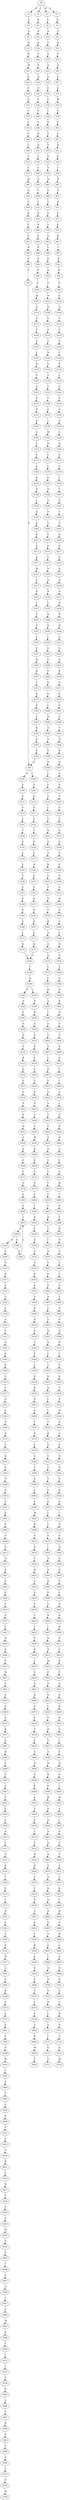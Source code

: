 strict digraph  {
	S0 -> S1 [ label = K ];
	S0 -> S2 [ label = N ];
	S0 -> S3 [ label = P ];
	S0 -> S4 [ label = V ];
	S1 -> S5 [ label = L ];
	S2 -> S6 [ label = F ];
	S3 -> S7 [ label = Q ];
	S4 -> S8 [ label = K ];
	S5 -> S9 [ label = G ];
	S6 -> S10 [ label = A ];
	S7 -> S11 [ label = A ];
	S8 -> S12 [ label = K ];
	S9 -> S13 [ label = R ];
	S10 -> S14 [ label = G ];
	S11 -> S15 [ label = Q ];
	S12 -> S16 [ label = A ];
	S13 -> S17 [ label = R ];
	S14 -> S18 [ label = S ];
	S15 -> S19 [ label = P ];
	S16 -> S20 [ label = Y ];
	S17 -> S21 [ label = W ];
	S18 -> S22 [ label = A ];
	S19 -> S23 [ label = Q ];
	S20 -> S24 [ label = S ];
	S21 -> S25 [ label = D ];
	S22 -> S26 [ label = V ];
	S23 -> S27 [ label = S ];
	S24 -> S28 [ label = Q ];
	S25 -> S29 [ label = P ];
	S26 -> S30 [ label = F ];
	S27 -> S31 [ label = E ];
	S28 -> S32 [ label = G ];
	S29 -> S33 [ label = D ];
	S30 -> S34 [ label = L ];
	S31 -> S35 [ label = M ];
	S32 -> S36 [ label = V ];
	S33 -> S37 [ label = T ];
	S34 -> S38 [ label = I ];
	S35 -> S39 [ label = T ];
	S36 -> S40 [ label = V ];
	S37 -> S41 [ label = L ];
	S38 -> S42 [ label = N ];
	S39 -> S43 [ label = F ];
	S40 -> S44 [ label = Y ];
	S41 -> S45 [ label = V ];
	S42 -> S46 [ label = T ];
	S43 -> S47 [ label = L ];
	S44 -> S48 [ label = K ];
	S45 -> S49 [ label = L ];
	S46 -> S50 [ label = T ];
	S47 -> S51 [ label = N ];
	S48 -> S52 [ label = D ];
	S49 -> S53 [ label = Y ];
	S50 -> S54 [ label = D ];
	S51 -> S55 [ label = S ];
	S52 -> S56 [ label = L ];
	S53 -> S57 [ label = F ];
	S54 -> S58 [ label = V ];
	S55 -> S59 [ label = C ];
	S56 -> S60 [ label = Y ];
	S57 -> S61 [ label = H ];
	S58 -> S62 [ label = Q ];
	S59 -> S63 [ label = D ];
	S60 -> S64 [ label = A ];
	S61 -> S65 [ label = Q ];
	S62 -> S66 [ label = V ];
	S63 -> S67 [ label = S ];
	S64 -> S68 [ label = Y ];
	S65 -> S69 [ label = C ];
	S66 -> S70 [ label = T ];
	S67 -> S71 [ label = N ];
	S68 -> S72 [ label = I ];
	S69 -> S73 [ label = K ];
	S70 -> S74 [ label = E ];
	S71 -> S75 [ label = S ];
	S72 -> S76 [ label = K ];
	S73 -> S77 [ label = E ];
	S74 -> S78 [ label = G ];
	S75 -> S79 [ label = C ];
	S76 -> S80 [ label = K ];
	S77 -> S81 [ label = C ];
	S78 -> S82 [ label = R ];
	S79 -> S83 [ label = R ];
	S80 -> S84 [ label = P ];
	S81 -> S85 [ label = K ];
	S82 -> S86 [ label = L ];
	S83 -> S87 [ label = I ];
	S84 -> S88 [ label = P ];
	S85 -> S89 [ label = V ];
	S86 -> S90 [ label = K ];
	S87 -> S91 [ label = F ];
	S88 -> S92 [ label = P ];
	S89 -> S93 [ label = F ];
	S90 -> S94 [ label = R ];
	S91 -> S95 [ label = K ];
	S92 -> S96 [ label = P ];
	S93 -> S97 [ label = R ];
	S94 -> S98 [ label = S ];
	S95 -> S99 [ label = S ];
	S96 -> S100 [ label = P ];
	S97 -> S101 [ label = A ];
	S97 -> S102 [ label = T ];
	S98 -> S103 [ label = N ];
	S99 -> S104 [ label = S ];
	S100 -> S105 [ label = K ];
	S101 -> S106 [ label = S ];
	S102 -> S107 [ label = S ];
	S103 -> S108 [ label = R ];
	S104 -> S109 [ label = A ];
	S105 -> S110 [ label = Q ];
	S106 -> S111 [ label = S ];
	S107 -> S112 [ label = S ];
	S108 -> S113 [ label = E ];
	S109 -> S114 [ label = V ];
	S110 -> S115 [ label = S ];
	S111 -> S116 [ label = V ];
	S112 -> S117 [ label = V ];
	S113 -> S118 [ label = P ];
	S114 -> S119 [ label = V ];
	S115 -> S120 [ label = F ];
	S116 -> S121 [ label = F ];
	S117 -> S122 [ label = F ];
	S118 -> S123 [ label = V ];
	S119 -> S124 [ label = D ];
	S120 -> S125 [ label = A ];
	S121 -> S126 [ label = T ];
	S122 -> S127 [ label = T ];
	S123 -> S128 [ label = N ];
	S124 -> S129 [ label = T ];
	S125 -> S130 [ label = L ];
	S126 -> S131 [ label = E ];
	S127 -> S132 [ label = E ];
	S128 -> S133 [ label = V ];
	S129 -> S134 [ label = K ];
	S130 -> S135 [ label = K ];
	S131 -> S136 [ label = V ];
	S132 -> S137 [ label = V ];
	S133 -> S138 [ label = V ];
	S134 -> S139 [ label = I ];
	S135 -> S140 [ label = V ];
	S136 -> S141 [ label = L ];
	S137 -> S142 [ label = H ];
	S138 -> S143 [ label = T ];
	S139 -> S144 [ label = C ];
	S140 -> S145 [ label = A ];
	S141 -> S146 [ label = T ];
	S142 -> S147 [ label = T ];
	S143 -> S148 [ label = G ];
	S144 -> S149 [ label = P ];
	S145 -> S150 [ label = E ];
	S146 -> S151 [ label = C ];
	S147 -> S152 [ label = C ];
	S148 -> S153 [ label = E ];
	S149 -> S154 [ label = S ];
	S150 -> S155 [ label = A ];
	S151 -> S156 [ label = P ];
	S152 -> S157 [ label = P ];
	S153 -> S158 [ label = L ];
	S154 -> S159 [ label = G ];
	S155 -> S160 [ label = A ];
	S156 -> S161 [ label = D ];
	S157 -> S162 [ label = D ];
	S158 -> S163 [ label = M ];
	S159 -> S164 [ label = C ];
	S160 -> S165 [ label = S ];
	S161 -> S166 [ label = G ];
	S162 -> S167 [ label = G ];
	S163 -> S168 [ label = K ];
	S164 -> S169 [ label = N ];
	S165 -> S170 [ label = E ];
	S166 -> S171 [ label = C ];
	S167 -> S172 [ label = C ];
	S168 -> S173 [ label = L ];
	S169 -> S174 [ label = P ];
	S170 -> S175 [ label = P ];
	S171 -> S176 [ label = K ];
	S172 -> S177 [ label = K ];
	S173 -> S178 [ label = L ];
	S174 -> S179 [ label = C ];
	S175 -> S180 [ label = E ];
	S176 -> S181 [ label = P ];
	S177 -> S181 [ label = P ];
	S178 -> S182 [ label = G ];
	S179 -> S183 [ label = I ];
	S180 -> S184 [ label = K ];
	S181 -> S185 [ label = C ];
	S182 -> S186 [ label = Q ];
	S183 -> S187 [ label = I ];
	S184 -> S188 [ label = S ];
	S185 -> S189 [ label = R ];
	S186 -> S190 [ label = Q ];
	S187 -> S191 [ label = G ];
	S188 -> S192 [ label = L ];
	S189 -> S193 [ label = P ];
	S189 -> S194 [ label = L ];
	S190 -> S195 [ label = V ];
	S191 -> S196 [ label = T ];
	S192 -> S197 [ label = G ];
	S193 -> S198 [ label = Q ];
	S194 -> S199 [ label = Q ];
	S195 -> S200 [ label = G ];
	S196 -> S201 [ label = F ];
	S197 -> S202 [ label = K ];
	S198 -> S203 [ label = E ];
	S199 -> S204 [ label = N ];
	S200 -> S205 [ label = E ];
	S201 -> S206 [ label = Q ];
	S202 -> S207 [ label = K ];
	S203 -> S208 [ label = G ];
	S204 -> S209 [ label = G ];
	S205 -> S210 [ label = G ];
	S206 -> S211 [ label = N ];
	S207 -> S212 [ label = S ];
	S208 -> S213 [ label = D ];
	S209 -> S214 [ label = G ];
	S210 -> S215 [ label = G ];
	S211 -> S216 [ label = G ];
	S212 -> S217 [ label = D ];
	S213 -> S218 [ label = G ];
	S214 -> S219 [ label = K ];
	S215 -> S220 [ label = V ];
	S216 -> S221 [ label = G ];
	S217 -> S222 [ label = M ];
	S218 -> S223 [ label = K ];
	S219 -> S224 [ label = G ];
	S220 -> S225 [ label = D ];
	S221 -> S226 [ label = N ];
	S222 -> S227 [ label = E ];
	S223 -> S228 [ label = G ];
	S224 -> S229 [ label = S ];
	S225 -> S230 [ label = R ];
	S226 -> S231 [ label = G ];
	S227 -> S232 [ label = S ];
	S228 -> S233 [ label = S ];
	S229 -> S234 [ label = G ];
	S230 -> S235 [ label = L ];
	S231 -> S236 [ label = R ];
	S232 -> S237 [ label = L ];
	S233 -> S238 [ label = G ];
	S234 -> S239 [ label = G ];
	S235 -> S240 [ label = Q ];
	S236 -> S241 [ label = K ];
	S237 -> S242 [ label = V ];
	S238 -> S243 [ label = S ];
	S239 -> S244 [ label = S ];
	S240 -> S245 [ label = H ];
	S241 -> S246 [ label = R ];
	S242 -> S247 [ label = V ];
	S243 -> S248 [ label = G ];
	S244 -> S249 [ label = G ];
	S245 -> S250 [ label = I ];
	S246 -> S251 [ label = G ];
	S247 -> S252 [ label = F ];
	S248 -> S253 [ label = Q ];
	S249 -> S254 [ label = S ];
	S250 -> S255 [ label = G ];
	S251 -> S256 [ label = G ];
	S252 -> S257 [ label = F ];
	S253 -> S258 [ label = G ];
	S254 -> S259 [ label = M ];
	S255 -> S260 [ label = P ];
	S256 -> S261 [ label = S ];
	S257 -> S262 [ label = H ];
	S258 -> S263 [ label = A ];
	S259 -> S264 [ label = R ];
	S260 -> S265 [ label = V ];
	S261 -> S266 [ label = K ];
	S262 -> S267 [ label = H ];
	S263 -> S268 [ label = G ];
	S264 -> S269 [ label = K ];
	S265 -> S270 [ label = S ];
	S266 -> S271 [ label = G ];
	S267 -> S272 [ label = C ];
	S268 -> S273 [ label = L ];
	S269 -> S274 [ label = G ];
	S270 -> S275 [ label = G ];
	S271 -> S276 [ label = G ];
	S272 -> S277 [ label = K ];
	S273 -> S278 [ label = G ];
	S274 -> S279 [ label = E ];
	S275 -> S280 [ label = I ];
	S276 -> S281 [ label = G ];
	S277 -> S282 [ label = E ];
	S278 -> S283 [ label = A ];
	S279 -> S284 [ label = S ];
	S280 -> S285 [ label = K ];
	S281 -> S286 [ label = V ];
	S282 -> S287 [ label = C ];
	S283 -> S288 [ label = G ];
	S284 -> S289 [ label = I ];
	S285 -> S290 [ label = D ];
	S286 -> S291 [ label = T ];
	S287 -> S292 [ label = K ];
	S288 -> S293 [ label = L ];
	S289 -> S294 [ label = S ];
	S290 -> S295 [ label = V ];
	S291 -> S296 [ label = N ];
	S292 -> S297 [ label = V ];
	S293 -> S298 [ label = G ];
	S294 -> S299 [ label = K ];
	S295 -> S300 [ label = E ];
	S296 -> S301 [ label = K ];
	S297 -> S302 [ label = F ];
	S298 -> S303 [ label = S ];
	S298 -> S304 [ label = A ];
	S299 -> S305 [ label = K ];
	S300 -> S306 [ label = D ];
	S301 -> S307 [ label = D ];
	S302 -> S97 [ label = R ];
	S303 -> S308 [ label = G ];
	S304 -> S309 [ label = G ];
	S305 -> S310 [ label = G ];
	S306 -> S311 [ label = L ];
	S307 -> S312 [ label = G ];
	S308 -> S313 [ label = A ];
	S309 -> S293 [ label = L ];
	S310 -> S314 [ label = G ];
	S311 -> S315 [ label = F ];
	S312 -> S316 [ label = S ];
	S313 -> S317 [ label = K ];
	S314 -> S318 [ label = D ];
	S315 -> S319 [ label = V ];
	S316 -> S320 [ label = S ];
	S317 -> S321 [ label = S ];
	S318 -> S322 [ label = P ];
	S319 -> S323 [ label = I ];
	S320 -> S324 [ label = G ];
	S321 -> S325 [ label = G ];
	S322 -> S326 [ label = G ];
	S323 -> S327 [ label = G ];
	S324 -> S328 [ label = S ];
	S325 -> S329 [ label = S ];
	S326 -> S330 [ label = G ];
	S327 -> S331 [ label = Q ];
	S328 -> S332 [ label = A ];
	S329 -> S333 [ label = A ];
	S330 -> S334 [ label = D ];
	S331 -> S335 [ label = Q ];
	S332 -> S336 [ label = G ];
	S333 -> S337 [ label = S ];
	S334 -> S338 [ label = K ];
	S335 -> S339 [ label = A ];
	S336 -> S340 [ label = G ];
	S337 -> S341 [ label = G ];
	S338 -> S342 [ label = T ];
	S339 -> S343 [ label = K ];
	S340 -> S344 [ label = G ];
	S341 -> S345 [ label = K ];
	S342 -> S346 [ label = T ];
	S343 -> S347 [ label = E ];
	S344 -> S348 [ label = T ];
	S345 -> S349 [ label = K ];
	S346 -> S350 [ label = G ];
	S347 -> S351 [ label = V ];
	S348 -> S352 [ label = G ];
	S349 -> S353 [ label = G ];
	S350 -> S354 [ label = D ];
	S351 -> S355 [ label = S ];
	S352 -> S356 [ label = R ];
	S353 -> S357 [ label = G ];
	S354 -> S358 [ label = K ];
	S355 -> S359 [ label = Y ];
	S356 -> S360 [ label = G ];
	S357 -> S361 [ label = G ];
	S358 -> S362 [ label = S ];
	S359 -> S363 [ label = N ];
	S360 -> S364 [ label = I ];
	S361 -> S365 [ label = E ];
	S362 -> S366 [ label = G ];
	S363 -> S367 [ label = A ];
	S364 -> S368 [ label = L ];
	S365 -> S369 [ label = S ];
	S366 -> S370 [ label = Y ];
	S367 -> S371 [ label = D ];
	S368 -> S372 [ label = N ];
	S369 -> S373 [ label = A ];
	S370 -> S374 [ label = C ];
	S371 -> S375 [ label = Q ];
	S372 -> S376 [ label = G ];
	S373 -> S377 [ label = S ];
	S374 -> S378 [ label = V ];
	S375 -> S379 [ label = L ];
	S376 -> S380 [ label = S ];
	S377 -> S381 [ label = K ];
	S378 -> S382 [ label = A ];
	S379 -> S383 [ label = L ];
	S380 -> S384 [ label = G ];
	S381 -> S385 [ label = K ];
	S382 -> S386 [ label = T ];
	S383 -> S387 [ label = K ];
	S384 -> S388 [ label = S ];
	S385 -> S389 [ label = G ];
	S386 -> S390 [ label = E ];
	S387 -> S391 [ label = A ];
	S388 -> S392 [ label = K ];
	S389 -> S393 [ label = G ];
	S390 -> S394 [ label = S ];
	S391 -> S395 [ label = I ];
	S392 -> S396 [ label = D ];
	S393 -> S397 [ label = T ];
	S394 -> S398 [ label = F ];
	S395 -> S399 [ label = V ];
	S396 -> S400 [ label = P ];
	S397 -> S401 [ label = P ];
	S398 -> S402 [ label = M ];
	S399 -> S403 [ label = S ];
	S400 -> S404 [ label = V ];
	S401 -> S405 [ label = G ];
	S402 -> S406 [ label = R ];
	S403 -> S407 [ label = E ];
	S404 -> S408 [ label = K ];
	S405 -> S409 [ label = G ];
	S406 -> S410 [ label = V ];
	S407 -> S411 [ label = I ];
	S408 -> S412 [ label = G ];
	S409 -> S413 [ label = Q ];
	S410 -> S414 [ label = R ];
	S411 -> S415 [ label = D ];
	S412 -> S416 [ label = L ];
	S413 -> S417 [ label = Q ];
	S414 -> S418 [ label = V ];
	S415 -> S419 [ label = E ];
	S416 -> S420 [ label = I ];
	S417 -> S421 [ label = K ];
	S418 -> S422 [ label = W ];
	S419 -> S423 [ label = G ];
	S420 -> S424 [ label = G ];
	S421 -> S425 [ label = S ];
	S422 -> S426 [ label = A ];
	S423 -> S427 [ label = V ];
	S424 -> S428 [ label = L ];
	S425 -> S429 [ label = P ];
	S426 -> S430 [ label = P ];
	S427 -> S431 [ label = Y ];
	S428 -> S432 [ label = G ];
	S429 -> S433 [ label = P ];
	S430 -> S434 [ label = F ];
	S431 -> S435 [ label = G ];
	S432 -> S436 [ label = R ];
	S433 -> S437 [ label = P ];
	S434 -> S438 [ label = L ];
	S435 -> S439 [ label = A ];
	S436 -> S440 [ label = R ];
	S437 -> S441 [ label = S ];
	S438 -> S442 [ label = T ];
	S439 -> S443 [ label = Q ];
	S440 -> S444 [ label = G ];
	S441 -> S445 [ label = R ];
	S442 -> S446 [ label = E ];
	S443 -> S447 [ label = T ];
	S444 -> S448 [ label = E ];
	S445 -> S449 [ label = P ];
	S446 -> S450 [ label = R ];
	S447 -> S451 [ label = L ];
	S448 -> S452 [ label = C ];
	S449 -> S453 [ label = P ];
	S450 -> S454 [ label = C ];
	S451 -> S455 [ label = T ];
	S452 -> S456 [ label = M ];
	S453 -> S457 [ label = H ];
	S454 -> S458 [ label = S ];
	S455 -> S459 [ label = T ];
	S456 -> S460 [ label = T ];
	S457 -> S461 [ label = S ];
	S458 -> S462 [ label = Q ];
	S459 -> S463 [ label = C ];
	S460 -> S464 [ label = A ];
	S461 -> S465 [ label = P ];
	S462 -> S466 [ label = R ];
	S463 -> S467 [ label = D ];
	S464 -> S468 [ label = Y ];
	S465 -> S469 [ label = P ];
	S466 -> S470 [ label = G ];
	S467 -> S471 [ label = C ];
	S468 -> S472 [ label = N ];
	S469 -> S473 [ label = E ];
	S470 -> S474 [ label = P ];
	S471 -> S475 [ label = I ];
	S472 -> S476 [ label = N ];
	S473 -> S477 [ label = K ];
	S474 -> S478 [ label = V ];
	S475 -> S479 [ label = A ];
	S476 -> S480 [ label = S ];
	S477 -> S481 [ label = A ];
	S478 -> S482 [ label = F ];
	S479 -> S483 [ label = F ];
	S480 -> S484 [ label = C ];
	S481 -> S485 [ label = R ];
	S482 -> S486 [ label = A ];
	S483 -> S487 [ label = P ];
	S484 -> S488 [ label = Y ];
	S485 -> S489 [ label = S ];
	S486 -> S490 [ label = Q ];
	S487 -> S491 [ label = V ];
	S488 -> S492 [ label = V ];
	S489 -> S493 [ label = V ];
	S490 -> S494 [ label = F ];
	S491 -> S495 [ label = D ];
	S492 -> S496 [ label = Y ];
	S493 -> S497 [ label = S ];
	S494 -> S498 [ label = R ];
	S495 -> S499 [ label = L ];
	S496 -> S500 [ label = V ];
	S497 -> S501 [ label = P ];
	S498 -> S502 [ label = S ];
	S499 -> S503 [ label = C ];
	S500 -> S504 [ label = P ];
	S501 -> S505 [ label = S ];
	S502 -> S506 [ label = C ];
	S503 -> S507 [ label = R ];
	S504 -> S508 [ label = Q ];
	S505 -> S509 [ label = F ];
	S506 -> S510 [ label = S ];
	S507 -> S511 [ label = A ];
	S508 -> S512 [ label = N ];
	S509 -> S513 [ label = S ];
	S510 -> S514 [ label = L ];
	S511 -> S515 [ label = L ];
	S512 -> S516 [ label = L ];
	S513 -> S517 [ label = L ];
	S514 -> S518 [ label = G ];
	S515 -> S519 [ label = T ];
	S516 -> S520 [ label = F ];
	S517 -> S521 [ label = A ];
	S518 -> S522 [ label = R ];
	S519 -> S523 [ label = Q ];
	S520 -> S524 [ label = S ];
	S521 -> S525 [ label = R ];
	S522 -> S526 [ label = H ];
	S523 -> S527 [ label = A ];
	S524 -> S528 [ label = T ];
	S525 -> S529 [ label = T ];
	S526 -> S530 [ label = A ];
	S527 -> S531 [ label = L ];
	S528 -> S532 [ label = P ];
	S529 -> S533 [ label = P ];
	S530 -> S534 [ label = T ];
	S531 -> S535 [ label = L ];
	S532 -> S536 [ label = N ];
	S533 -> S537 [ label = L ];
	S534 -> S538 [ label = S ];
	S535 -> S539 [ label = T ];
	S536 -> S540 [ label = D ];
	S537 -> S541 [ label = R ];
	S538 -> S542 [ label = L ];
	S539 -> S543 [ label = K ];
	S540 -> S544 [ label = I ];
	S541 -> S545 [ label = L ];
	S542 -> S546 [ label = F ];
	S543 -> S547 [ label = G ];
	S544 -> S548 [ label = F ];
	S545 -> S549 [ label = L ];
	S546 -> S550 [ label = L ];
	S547 -> S551 [ label = S ];
	S548 -> S552 [ label = D ];
	S549 -> S553 [ label = P ];
	S550 -> S554 [ label = R ];
	S551 -> S555 [ label = G ];
	S552 -> S556 [ label = N ];
	S553 -> S557 [ label = W ];
	S554 -> S558 [ label = A ];
	S555 -> S559 [ label = T ];
	S556 -> S560 [ label = S ];
	S557 -> S561 [ label = L ];
	S558 -> S562 [ label = A ];
	S559 -> S563 [ label = P ];
	S560 -> S564 [ label = R ];
	S561 -> S565 [ label = Q ];
	S562 -> S566 [ label = S ];
	S563 -> S567 [ label = G ];
	S564 -> S568 [ label = F ];
	S565 -> S569 [ label = K ];
	S566 -> S570 [ label = T ];
	S567 -> S571 [ label = L ];
	S568 -> S572 [ label = I ];
	S569 -> S573 [ label = P ];
	S570 -> S574 [ label = C ];
	S571 -> S575 [ label = L ];
	S572 -> S576 [ label = A ];
	S573 -> S577 [ label = F ];
	S574 -> S578 [ label = P ];
	S575 -> S579 [ label = V ];
	S576 -> S580 [ label = S ];
	S577 -> S581 [ label = P ];
	S578 -> S582 [ label = C ];
	S579 -> S583 [ label = I ];
	S580 -> S584 [ label = D ];
	S581 -> S585 [ label = C ];
	S582 -> S586 [ label = S ];
	S583 -> S587 [ label = N ];
	S584 -> S588 [ label = Q ];
	S585 -> S589 [ label = P ];
	S586 -> S590 [ label = M ];
	S587 -> S591 [ label = S ];
	S588 -> S592 [ label = N ];
	S589 -> S593 [ label = W ];
	S590 -> S594 [ label = V ];
	S591 -> S595 [ label = K ];
	S592 -> S596 [ label = S ];
	S593 -> S597 [ label = L ];
	S595 -> S598 [ label = E ];
	S596 -> S599 [ label = Y ];
	S597 -> S600 [ label = S ];
	S598 -> S601 [ label = L ];
	S599 -> S602 [ label = R ];
	S600 -> S603 [ label = C ];
	S601 -> S604 [ label = R ];
	S602 -> S605 [ label = R ];
	S603 -> S606 [ label = G ];
	S604 -> S607 [ label = I ];
	S605 -> S608 [ label = K ];
	S606 -> S609 [ label = A ];
	S607 -> S610 [ label = D ];
	S608 -> S611 [ label = P ];
	S609 -> S612 [ label = F ];
	S610 -> S613 [ label = H ];
	S611 -> S614 [ label = L ];
	S612 -> S615 [ label = A ];
	S613 -> S616 [ label = M ];
	S614 -> S617 [ label = R ];
	S615 -> S618 [ label = V ];
	S616 -> S619 [ label = P ];
	S617 -> S620 [ label = F ];
	S618 -> S621 [ label = R ];
	S619 -> S622 [ label = A ];
	S620 -> S623 [ label = Q ];
	S621 -> S624 [ label = A ];
	S622 -> S625 [ label = D ];
	S623 -> S626 [ label = E ];
	S624 -> S627 [ label = R ];
	S625 -> S628 [ label = L ];
	S626 -> S629 [ label = K ];
	S627 -> S630 [ label = G ];
	S628 -> S631 [ label = V ];
	S629 -> S632 [ label = S ];
	S630 -> S633 [ label = G ];
	S631 -> S634 [ label = D ];
	S632 -> S635 [ label = L ];
	S633 -> S636 [ label = T ];
	S634 -> S637 [ label = S ];
	S635 -> S638 [ label = L ];
	S636 -> S639 [ label = N ];
	S637 -> S640 [ label = A ];
	S638 -> S641 [ label = K ];
	S639 -> S642 [ label = V ];
	S640 -> S643 [ label = R ];
	S641 -> S644 [ label = H ];
	S642 -> S645 [ label = A ];
	S643 -> S646 [ label = R ];
	S644 -> S647 [ label = P ];
	S645 -> S648 [ label = T ];
	S646 -> S649 [ label = E ];
	S647 -> S650 [ label = L ];
	S648 -> S651 [ label = A ];
	S649 -> S652 [ label = R ];
	S650 -> S653 [ label = N ];
	S651 -> S654 [ label = G ];
	S652 -> S655 [ label = P ];
	S653 -> S656 [ label = S ];
	S654 -> S657 [ label = L ];
	S655 -> S658 [ label = A ];
	S656 -> S659 [ label = I ];
	S657 -> S660 [ label = G ];
	S658 -> S661 [ label = A ];
	S659 -> S662 [ label = P ];
	S660 -> S663 [ label = W ];
	S661 -> S664 [ label = A ];
	S662 -> S665 [ label = S ];
	S663 -> S666 [ label = A ];
	S664 -> S667 [ label = A ];
	S665 -> S668 [ label = V ];
	S666 -> S669 [ label = Y ];
	S667 -> S670 [ label = A ];
	S668 -> S671 [ label = F ];
	S669 -> S672 [ label = L ];
	S670 -> S673 [ label = Q ];
	S671 -> S674 [ label = T ];
	S672 -> S675 [ label = L ];
	S673 -> S676 [ label = Q ];
	S674 -> S677 [ label = K ];
	S675 -> S678 [ label = P ];
	S676 -> S679 [ label = Q ];
	S677 -> S680 [ label = I ];
	S678 -> S681 [ label = R ];
	S679 -> S682 [ label = A ];
	S680 -> S683 [ label = R ];
	S681 -> S684 [ label = G ];
	S682 -> S685 [ label = S ];
	S683 -> S686 [ label = S ];
	S684 -> S687 [ label = S ];
	S685 -> S688 [ label = A ];
	S686 -> S689 [ label = H ];
	S687 -> S690 [ label = R ];
	S688 -> S691 [ label = G ];
	S689 -> S692 [ label = L ];
	S690 -> S693 [ label = Q ];
	S691 -> S694 [ label = L ];
	S692 -> S695 [ label = A ];
	S693 -> S696 [ label = L ];
	S694 -> S697 [ label = A ];
	S695 -> S698 [ label = S ];
	S696 -> S699 [ label = A ];
	S697 -> S700 [ label = N ];
	S698 -> S701 [ label = S ];
	S699 -> S702 [ label = C ];
	S700 -> S703 [ label = S ];
	S701 -> S704 [ label = G ];
	S702 -> S705 [ label = P ];
	S703 -> S706 [ label = H ];
	S704 -> S707 [ label = C ];
	S705 -> S708 [ label = M ];
	S706 -> S709 [ label = L ];
	S707 -> S710 [ label = R ];
	S709 -> S711 [ label = G ];
	S710 -> S712 [ label = A ];
	S711 -> S713 [ label = I ];
	S712 -> S714 [ label = T ];
	S713 -> S715 [ label = G ];
	S714 -> S716 [ label = A ];
	S715 -> S717 [ label = S ];
	S716 -> S718 [ label = M ];
}
